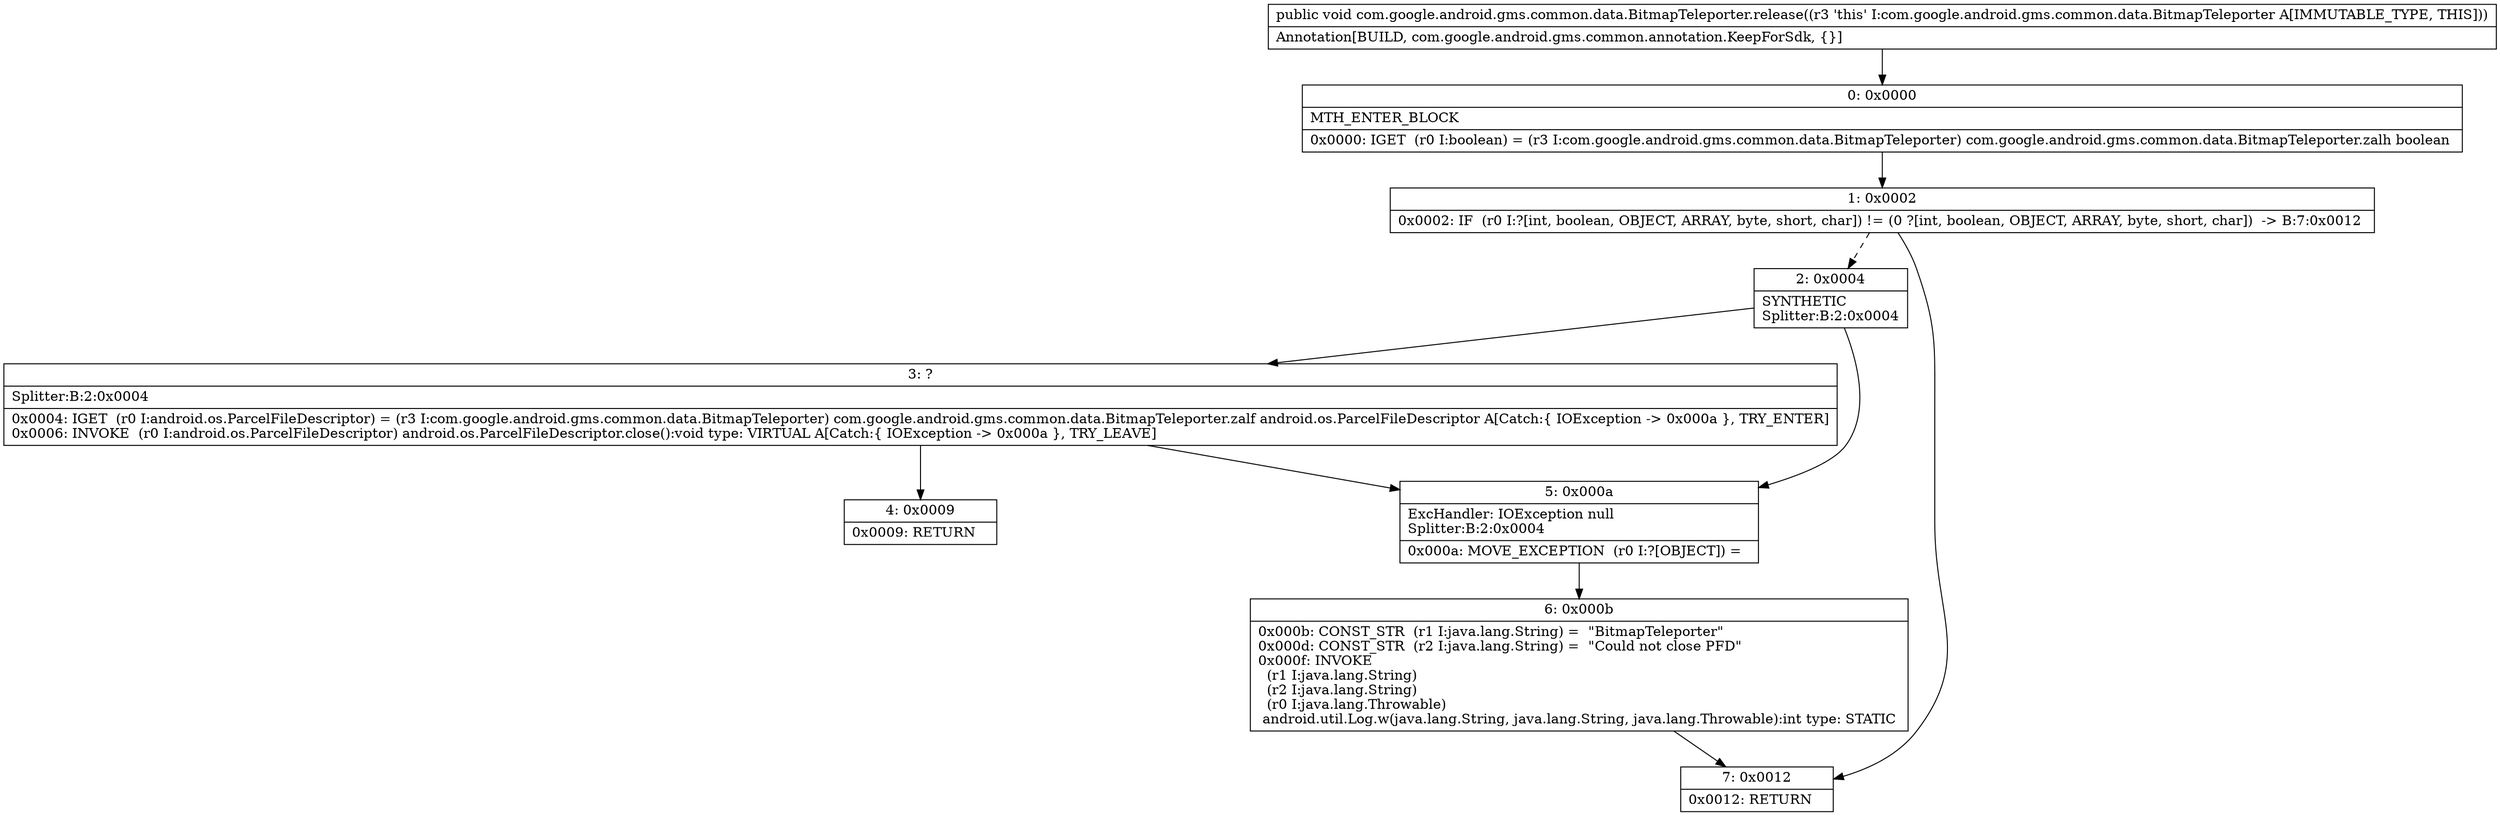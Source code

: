 digraph "CFG forcom.google.android.gms.common.data.BitmapTeleporter.release()V" {
Node_0 [shape=record,label="{0\:\ 0x0000|MTH_ENTER_BLOCK\l|0x0000: IGET  (r0 I:boolean) = (r3 I:com.google.android.gms.common.data.BitmapTeleporter) com.google.android.gms.common.data.BitmapTeleporter.zalh boolean \l}"];
Node_1 [shape=record,label="{1\:\ 0x0002|0x0002: IF  (r0 I:?[int, boolean, OBJECT, ARRAY, byte, short, char]) != (0 ?[int, boolean, OBJECT, ARRAY, byte, short, char])  \-\> B:7:0x0012 \l}"];
Node_2 [shape=record,label="{2\:\ 0x0004|SYNTHETIC\lSplitter:B:2:0x0004\l}"];
Node_3 [shape=record,label="{3\:\ ?|Splitter:B:2:0x0004\l|0x0004: IGET  (r0 I:android.os.ParcelFileDescriptor) = (r3 I:com.google.android.gms.common.data.BitmapTeleporter) com.google.android.gms.common.data.BitmapTeleporter.zalf android.os.ParcelFileDescriptor A[Catch:\{ IOException \-\> 0x000a \}, TRY_ENTER]\l0x0006: INVOKE  (r0 I:android.os.ParcelFileDescriptor) android.os.ParcelFileDescriptor.close():void type: VIRTUAL A[Catch:\{ IOException \-\> 0x000a \}, TRY_LEAVE]\l}"];
Node_4 [shape=record,label="{4\:\ 0x0009|0x0009: RETURN   \l}"];
Node_5 [shape=record,label="{5\:\ 0x000a|ExcHandler: IOException null\lSplitter:B:2:0x0004\l|0x000a: MOVE_EXCEPTION  (r0 I:?[OBJECT]) =  \l}"];
Node_6 [shape=record,label="{6\:\ 0x000b|0x000b: CONST_STR  (r1 I:java.lang.String) =  \"BitmapTeleporter\" \l0x000d: CONST_STR  (r2 I:java.lang.String) =  \"Could not close PFD\" \l0x000f: INVOKE  \l  (r1 I:java.lang.String)\l  (r2 I:java.lang.String)\l  (r0 I:java.lang.Throwable)\l android.util.Log.w(java.lang.String, java.lang.String, java.lang.Throwable):int type: STATIC \l}"];
Node_7 [shape=record,label="{7\:\ 0x0012|0x0012: RETURN   \l}"];
MethodNode[shape=record,label="{public void com.google.android.gms.common.data.BitmapTeleporter.release((r3 'this' I:com.google.android.gms.common.data.BitmapTeleporter A[IMMUTABLE_TYPE, THIS]))  | Annotation[BUILD, com.google.android.gms.common.annotation.KeepForSdk, \{\}]\l}"];
MethodNode -> Node_0;
Node_0 -> Node_1;
Node_1 -> Node_2[style=dashed];
Node_1 -> Node_7;
Node_2 -> Node_3;
Node_2 -> Node_5;
Node_3 -> Node_4;
Node_3 -> Node_5;
Node_5 -> Node_6;
Node_6 -> Node_7;
}

